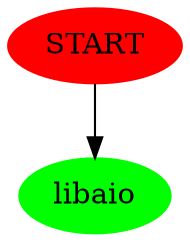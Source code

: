 digraph G { START [color=red, style=filled];
node [style=filled, color=green];
 "START" -> "libaio";
}

